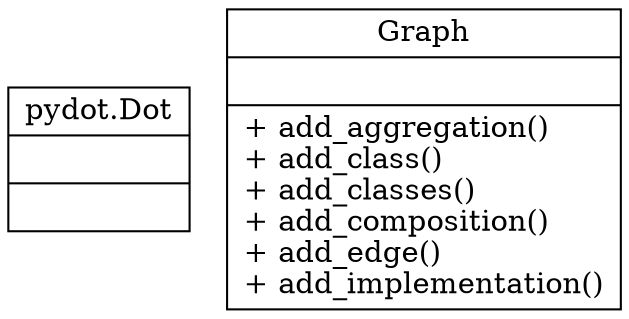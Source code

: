 digraph pyUML {
"pydot.Dot" [label="{pydot.Dot||}", shape=record];
GraphClass [label="{Graph||+ add_aggregation()\l+ add_class()\l+ add_classes()\l+ add_composition()\l+ add_edge()\l+ add_implementation()\l}", shape=record];
}
